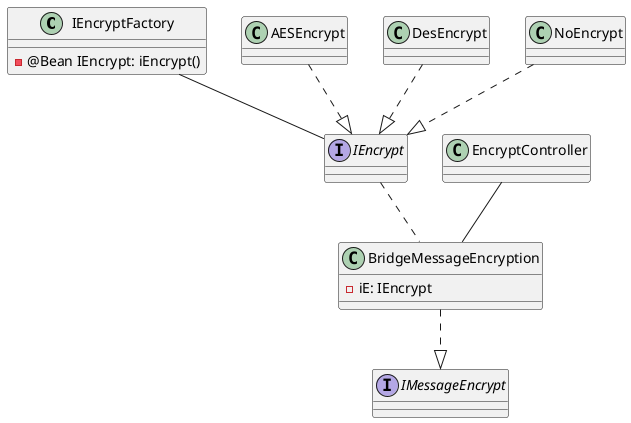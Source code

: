 @startuml

class IEncryptFactory{
    -@Bean IEncrypt: iEncrypt()
}
IEncryptFactory -- IEncrypt
interface IEncrypt

interface IMessageEncrypt

class BridgeMessageEncryption{
    -iE: IEncrypt
}
IEncrypt .. BridgeMessageEncryption

BridgeMessageEncryption ..|> IMessageEncrypt

AESEncrypt ..|> IEncrypt
DesEncrypt ..|> IEncrypt
NoEncrypt ..|> IEncrypt

EncryptController -- BridgeMessageEncryption


@enduml